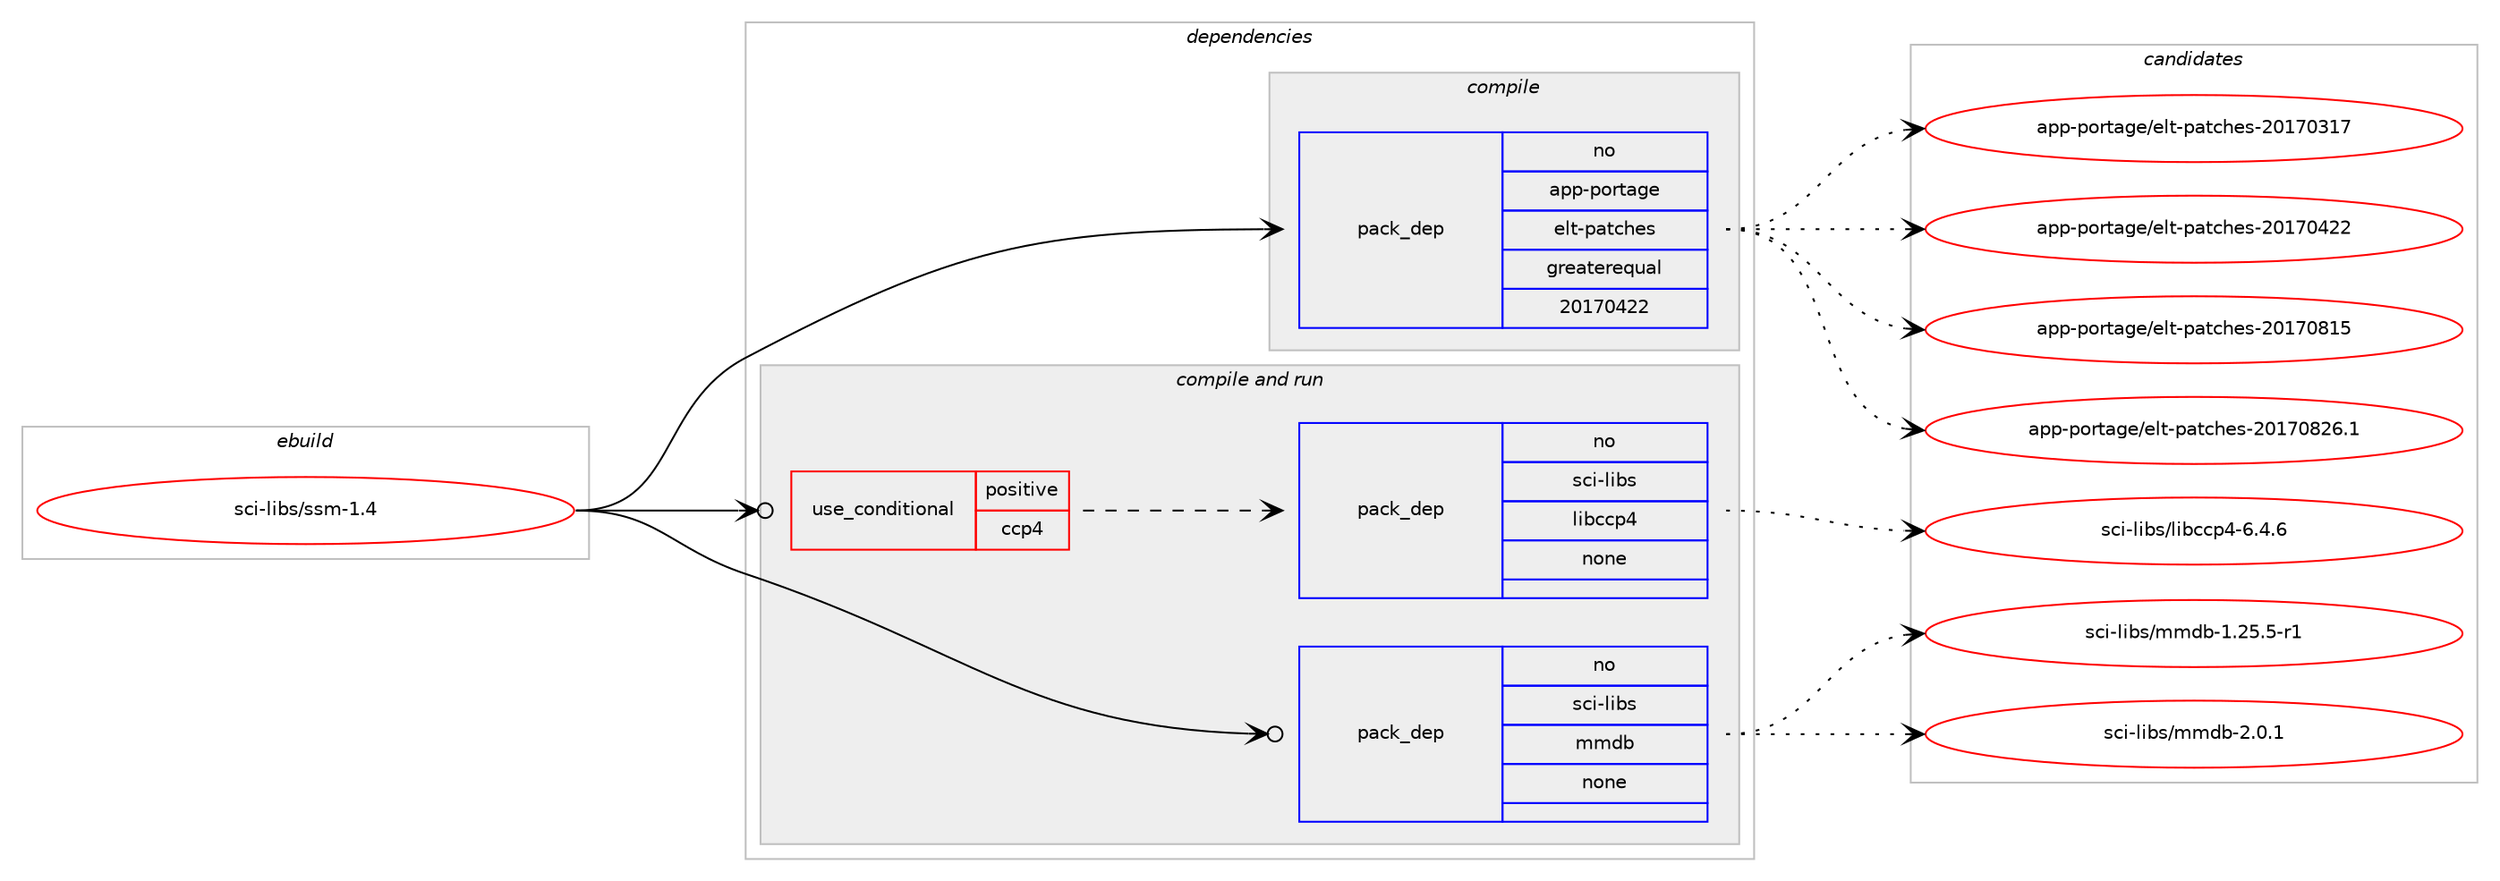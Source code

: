 digraph prolog {

# *************
# Graph options
# *************

newrank=true;
concentrate=true;
compound=true;
graph [rankdir=LR,fontname=Helvetica,fontsize=10,ranksep=1.5];#, ranksep=2.5, nodesep=0.2];
edge  [arrowhead=vee];
node  [fontname=Helvetica,fontsize=10];

# **********
# The ebuild
# **********

subgraph cluster_leftcol {
color=gray;
rank=same;
label=<<i>ebuild</i>>;
id [label="sci-libs/ssm-1.4", color=red, width=4, href="../sci-libs/ssm-1.4.svg"];
}

# ****************
# The dependencies
# ****************

subgraph cluster_midcol {
color=gray;
label=<<i>dependencies</i>>;
subgraph cluster_compile {
fillcolor="#eeeeee";
style=filled;
label=<<i>compile</i>>;
subgraph pack334984 {
dependency454062 [label=<<TABLE BORDER="0" CELLBORDER="1" CELLSPACING="0" CELLPADDING="4" WIDTH="220"><TR><TD ROWSPAN="6" CELLPADDING="30">pack_dep</TD></TR><TR><TD WIDTH="110">no</TD></TR><TR><TD>app-portage</TD></TR><TR><TD>elt-patches</TD></TR><TR><TD>greaterequal</TD></TR><TR><TD>20170422</TD></TR></TABLE>>, shape=none, color=blue];
}
id:e -> dependency454062:w [weight=20,style="solid",arrowhead="vee"];
}
subgraph cluster_compileandrun {
fillcolor="#eeeeee";
style=filled;
label=<<i>compile and run</i>>;
subgraph cond111148 {
dependency454063 [label=<<TABLE BORDER="0" CELLBORDER="1" CELLSPACING="0" CELLPADDING="4"><TR><TD ROWSPAN="3" CELLPADDING="10">use_conditional</TD></TR><TR><TD>positive</TD></TR><TR><TD>ccp4</TD></TR></TABLE>>, shape=none, color=red];
subgraph pack334985 {
dependency454064 [label=<<TABLE BORDER="0" CELLBORDER="1" CELLSPACING="0" CELLPADDING="4" WIDTH="220"><TR><TD ROWSPAN="6" CELLPADDING="30">pack_dep</TD></TR><TR><TD WIDTH="110">no</TD></TR><TR><TD>sci-libs</TD></TR><TR><TD>libccp4</TD></TR><TR><TD>none</TD></TR><TR><TD></TD></TR></TABLE>>, shape=none, color=blue];
}
dependency454063:e -> dependency454064:w [weight=20,style="dashed",arrowhead="vee"];
}
id:e -> dependency454063:w [weight=20,style="solid",arrowhead="odotvee"];
subgraph pack334986 {
dependency454065 [label=<<TABLE BORDER="0" CELLBORDER="1" CELLSPACING="0" CELLPADDING="4" WIDTH="220"><TR><TD ROWSPAN="6" CELLPADDING="30">pack_dep</TD></TR><TR><TD WIDTH="110">no</TD></TR><TR><TD>sci-libs</TD></TR><TR><TD>mmdb</TD></TR><TR><TD>none</TD></TR><TR><TD></TD></TR></TABLE>>, shape=none, color=blue];
}
id:e -> dependency454065:w [weight=20,style="solid",arrowhead="odotvee"];
}
subgraph cluster_run {
fillcolor="#eeeeee";
style=filled;
label=<<i>run</i>>;
}
}

# **************
# The candidates
# **************

subgraph cluster_choices {
rank=same;
color=gray;
label=<<i>candidates</i>>;

subgraph choice334984 {
color=black;
nodesep=1;
choice97112112451121111141169710310147101108116451129711699104101115455048495548514955 [label="app-portage/elt-patches-20170317", color=red, width=4,href="../app-portage/elt-patches-20170317.svg"];
choice97112112451121111141169710310147101108116451129711699104101115455048495548525050 [label="app-portage/elt-patches-20170422", color=red, width=4,href="../app-portage/elt-patches-20170422.svg"];
choice97112112451121111141169710310147101108116451129711699104101115455048495548564953 [label="app-portage/elt-patches-20170815", color=red, width=4,href="../app-portage/elt-patches-20170815.svg"];
choice971121124511211111411697103101471011081164511297116991041011154550484955485650544649 [label="app-portage/elt-patches-20170826.1", color=red, width=4,href="../app-portage/elt-patches-20170826.1.svg"];
dependency454062:e -> choice97112112451121111141169710310147101108116451129711699104101115455048495548514955:w [style=dotted,weight="100"];
dependency454062:e -> choice97112112451121111141169710310147101108116451129711699104101115455048495548525050:w [style=dotted,weight="100"];
dependency454062:e -> choice97112112451121111141169710310147101108116451129711699104101115455048495548564953:w [style=dotted,weight="100"];
dependency454062:e -> choice971121124511211111411697103101471011081164511297116991041011154550484955485650544649:w [style=dotted,weight="100"];
}
subgraph choice334985 {
color=black;
nodesep=1;
choice1159910545108105981154710810598999911252455446524654 [label="sci-libs/libccp4-6.4.6", color=red, width=4,href="../sci-libs/libccp4-6.4.6.svg"];
dependency454064:e -> choice1159910545108105981154710810598999911252455446524654:w [style=dotted,weight="100"];
}
subgraph choice334986 {
color=black;
nodesep=1;
choice1159910545108105981154710910910098454946505346534511449 [label="sci-libs/mmdb-1.25.5-r1", color=red, width=4,href="../sci-libs/mmdb-1.25.5-r1.svg"];
choice1159910545108105981154710910910098455046484649 [label="sci-libs/mmdb-2.0.1", color=red, width=4,href="../sci-libs/mmdb-2.0.1.svg"];
dependency454065:e -> choice1159910545108105981154710910910098454946505346534511449:w [style=dotted,weight="100"];
dependency454065:e -> choice1159910545108105981154710910910098455046484649:w [style=dotted,weight="100"];
}
}

}
